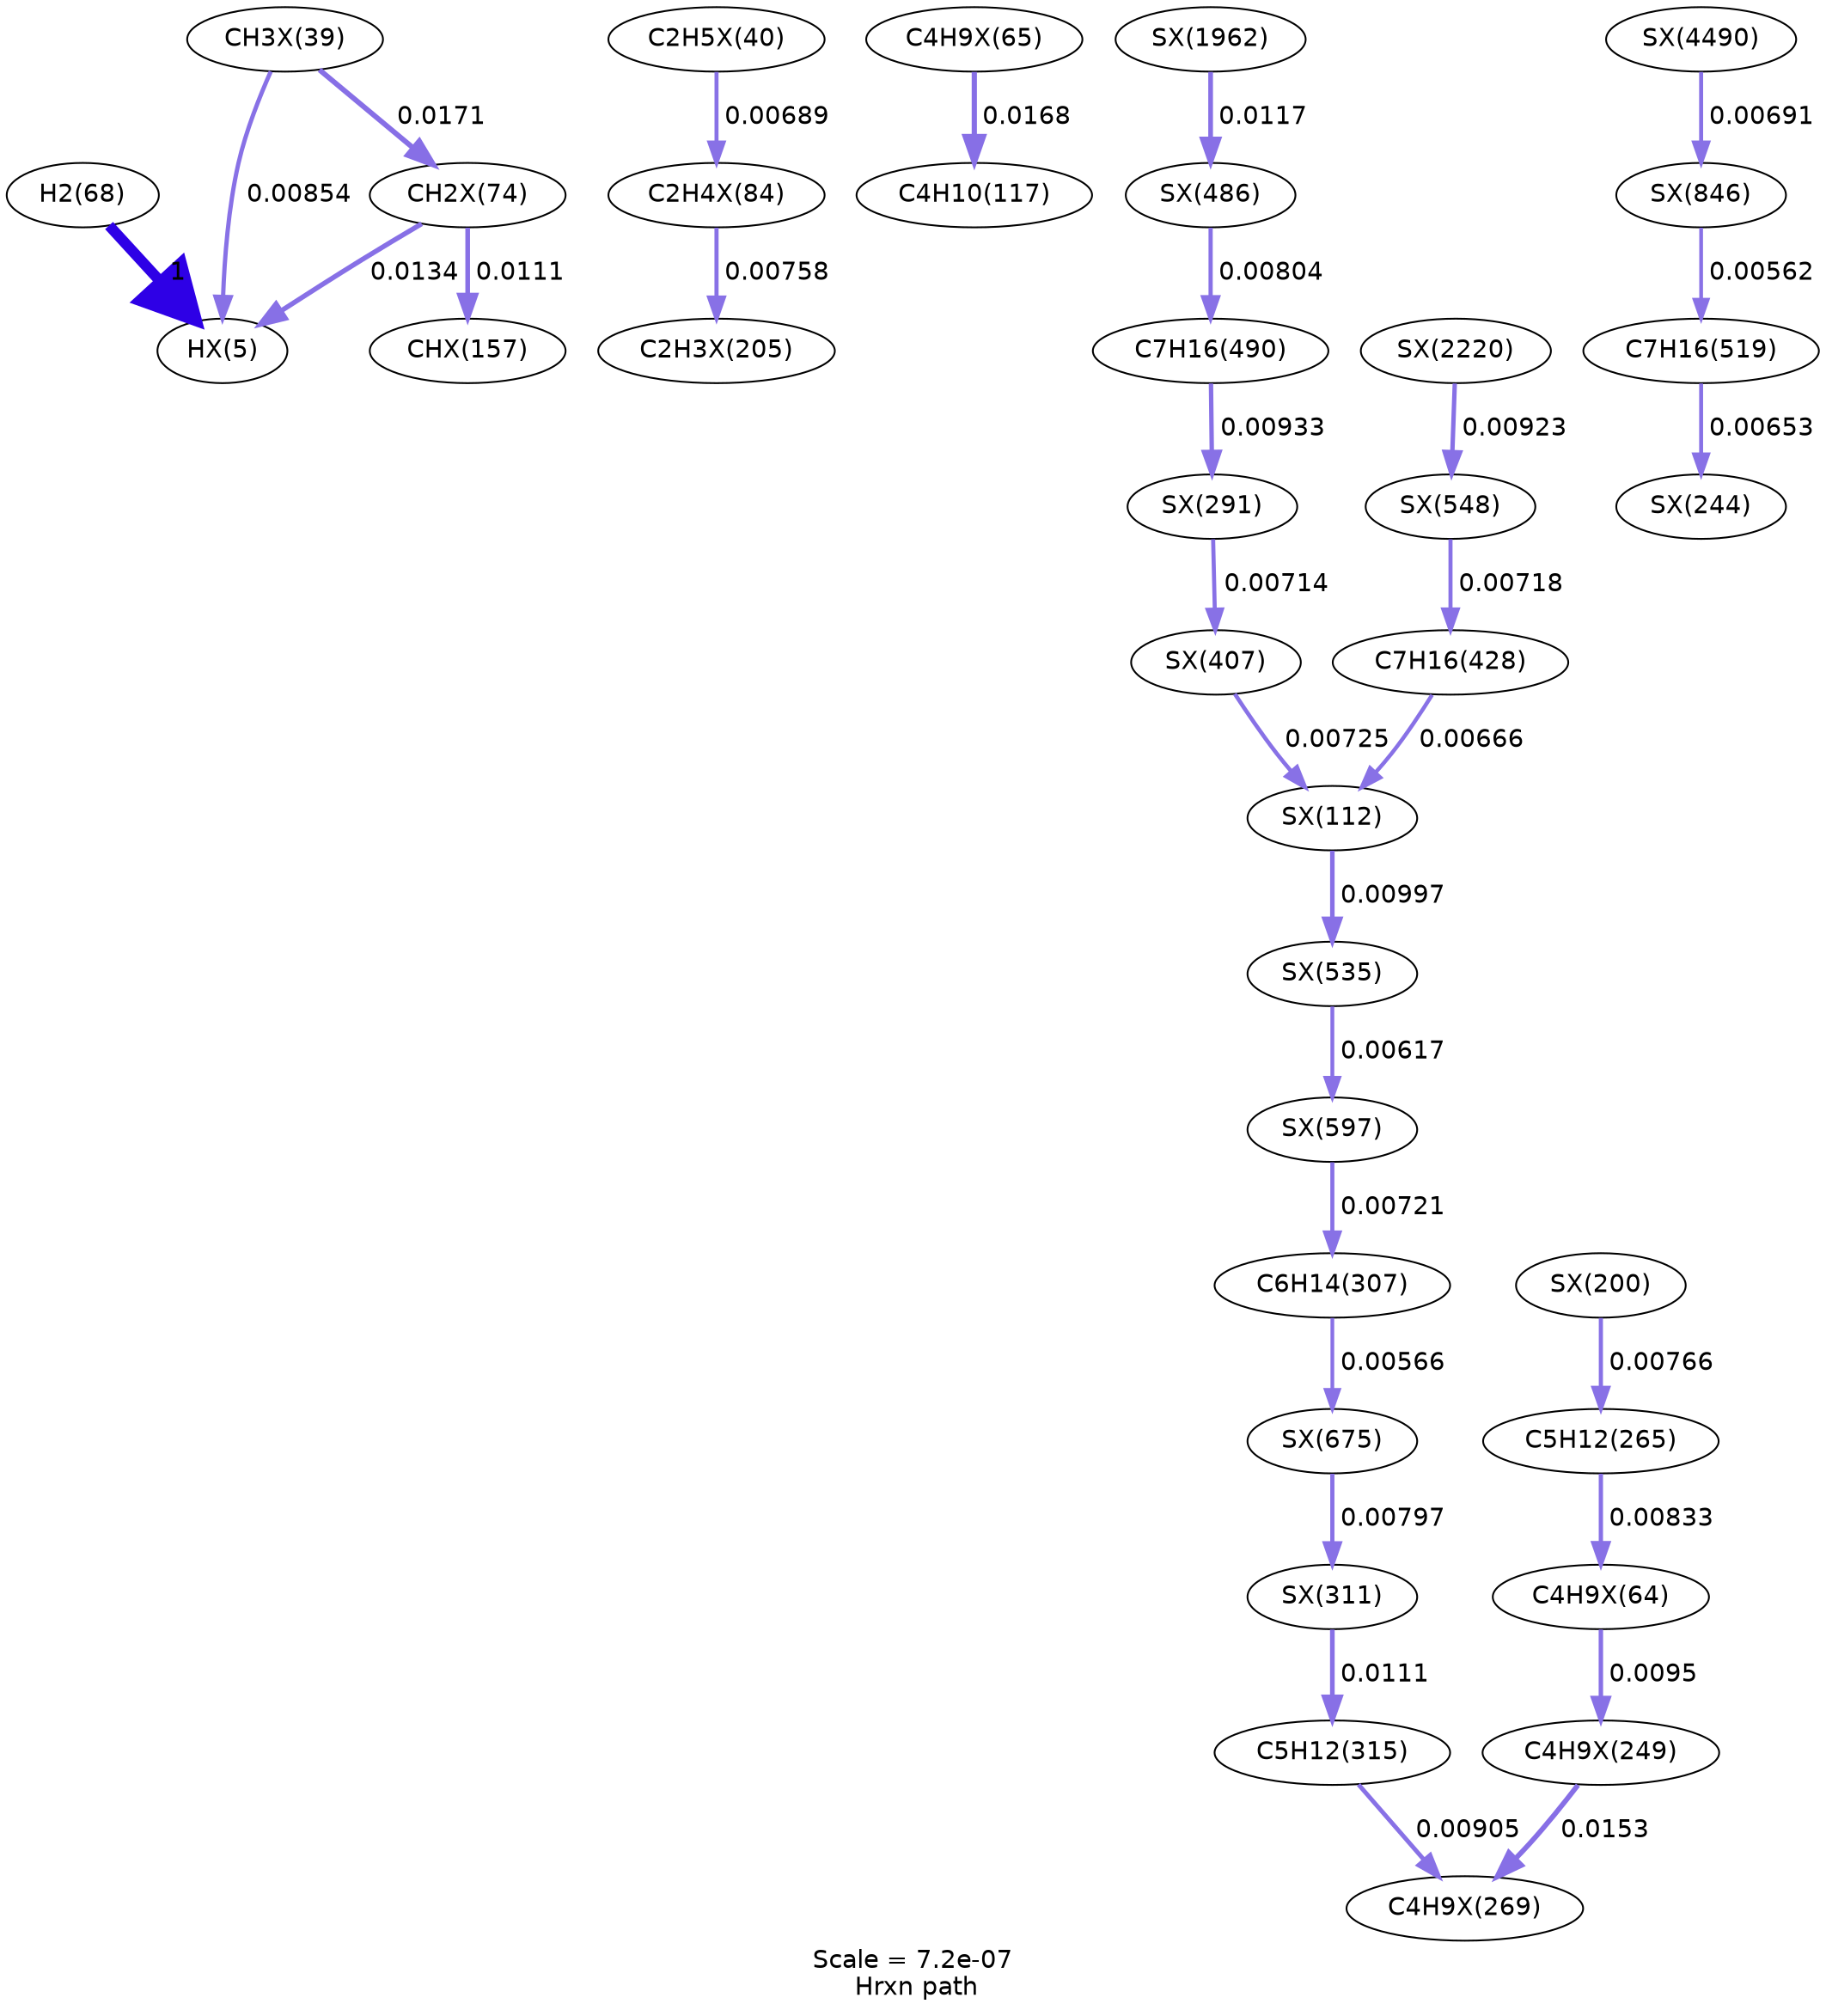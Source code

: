 digraph reaction_paths {
center=1;
s8 -> s25[fontname="Helvetica", style="setlinewidth(6)", arrowsize=3, color="0.7, 1.5, 0.9"
, label=" 1"];
s38 -> s25[fontname="Helvetica", style="setlinewidth(2.75)", arrowsize=1.37, color="0.7, 0.513, 0.9"
, label=" 0.0134"];
s28 -> s25[fontname="Helvetica", style="setlinewidth(2.4)", arrowsize=1.2, color="0.7, 0.509, 0.9"
, label=" 0.00854"];
s29 -> s39[fontname="Helvetica", style="setlinewidth(2.24)", arrowsize=1.12, color="0.7, 0.507, 0.9"
, label=" 0.00689"];
s38 -> s45[fontname="Helvetica", style="setlinewidth(2.6)", arrowsize=1.3, color="0.7, 0.511, 0.9"
, label=" 0.0111"];
s28 -> s38[fontname="Helvetica", style="setlinewidth(2.93)", arrowsize=1.46, color="0.7, 0.517, 0.9"
, label=" 0.0171"];
s39 -> s49[fontname="Helvetica", style="setlinewidth(2.31)", arrowsize=1.16, color="0.7, 0.508, 0.9"
, label=" 0.00758"];
s36 -> s9[fontname="Helvetica", style="setlinewidth(2.91)", arrowsize=1.46, color="0.7, 0.517, 0.9"
, label=" 0.0168"];
s35 -> s57[fontname="Helvetica", style="setlinewidth(2.48)", arrowsize=1.24, color="0.7, 0.509, 0.9"
, label=" 0.0095"];
s13 -> s35[fontname="Helvetica", style="setlinewidth(2.39)", arrowsize=1.19, color="0.7, 0.508, 0.9"
, label=" 0.00833"];
s57 -> s62[fontname="Helvetica", style="setlinewidth(2.85)", arrowsize=1.42, color="0.7, 0.515, 0.9"
, label=" 0.0153"];
s16 -> s62[fontname="Helvetica", style="setlinewidth(2.45)", arrowsize=1.22, color="0.7, 0.509, 0.9"
, label=" 0.00905"];
s68 -> s86[fontname="Helvetica", style="setlinewidth(2.27)", arrowsize=1.13, color="0.7, 0.507, 0.9"
, label=" 0.00714"];
s86 -> s44[fontname="Helvetica", style="setlinewidth(2.28)", arrowsize=1.14, color="0.7, 0.507, 0.9"
, label=" 0.00725"];
s21 -> s68[fontname="Helvetica", style="setlinewidth(2.47)", arrowsize=1.24, color="0.7, 0.509, 0.9"
, label=" 0.00933"];
s44 -> s101[fontname="Helvetica", style="setlinewidth(2.52)", arrowsize=1.26, color="0.7, 0.51, 0.9"
, label=" 0.00997"];
s20 -> s44[fontname="Helvetica", style="setlinewidth(2.22)", arrowsize=1.11, color="0.7, 0.507, 0.9"
, label=" 0.00666"];
s101 -> s108[fontname="Helvetica", style="setlinewidth(2.16)", arrowsize=1.08, color="0.7, 0.506, 0.9"
, label=" 0.00617"];
s108 -> s15[fontname="Helvetica", style="setlinewidth(2.28)", arrowsize=1.14, color="0.7, 0.507, 0.9"
, label=" 0.00721"];
s22 -> s56[fontname="Helvetica", style="setlinewidth(2.2)", arrowsize=1.1, color="0.7, 0.507, 0.9"
, label=" 0.00653"];
s15 -> s116[fontname="Helvetica", style="setlinewidth(2.09)", arrowsize=1.05, color="0.7, 0.506, 0.9"
, label=" 0.00566"];
s116 -> s73[fontname="Helvetica", style="setlinewidth(2.35)", arrowsize=1.18, color="0.7, 0.508, 0.9"
, label=" 0.00797"];
s47 -> s13[fontname="Helvetica", style="setlinewidth(2.32)", arrowsize=1.16, color="0.7, 0.508, 0.9"
, label=" 0.00766"];
s73 -> s16[fontname="Helvetica", style="setlinewidth(2.6)", arrowsize=1.3, color="0.7, 0.511, 0.9"
, label=" 0.0111"];
s194 -> s103[fontname="Helvetica", style="setlinewidth(2.46)", arrowsize=1.23, color="0.7, 0.509, 0.9"
, label=" 0.00923"];
s103 -> s20[fontname="Helvetica", style="setlinewidth(2.27)", arrowsize=1.14, color="0.7, 0.507, 0.9"
, label=" 0.00718"];
s184 -> s96[fontname="Helvetica", style="setlinewidth(2.64)", arrowsize=1.32, color="0.7, 0.512, 0.9"
, label=" 0.0117"];
s96 -> s21[fontname="Helvetica", style="setlinewidth(2.36)", arrowsize=1.18, color="0.7, 0.508, 0.9"
, label=" 0.00804"];
s234 -> s134[fontname="Helvetica", style="setlinewidth(2.24)", arrowsize=1.12, color="0.7, 0.507, 0.9"
, label=" 0.00691"];
s134 -> s22[fontname="Helvetica", style="setlinewidth(2.09)", arrowsize=1.04, color="0.7, 0.506, 0.9"
, label=" 0.00562"];
s8 [ fontname="Helvetica", label="H2(68)"];
s9 [ fontname="Helvetica", label="C4H10(117)"];
s13 [ fontname="Helvetica", label="C5H12(265)"];
s15 [ fontname="Helvetica", label="C6H14(307)"];
s16 [ fontname="Helvetica", label="C5H12(315)"];
s20 [ fontname="Helvetica", label="C7H16(428)"];
s21 [ fontname="Helvetica", label="C7H16(490)"];
s22 [ fontname="Helvetica", label="C7H16(519)"];
s25 [ fontname="Helvetica", label="HX(5)"];
s28 [ fontname="Helvetica", label="CH3X(39)"];
s29 [ fontname="Helvetica", label="C2H5X(40)"];
s35 [ fontname="Helvetica", label="C4H9X(64)"];
s36 [ fontname="Helvetica", label="C4H9X(65)"];
s38 [ fontname="Helvetica", label="CH2X(74)"];
s39 [ fontname="Helvetica", label="C2H4X(84)"];
s44 [ fontname="Helvetica", label="SX(112)"];
s45 [ fontname="Helvetica", label="CHX(157)"];
s47 [ fontname="Helvetica", label="SX(200)"];
s49 [ fontname="Helvetica", label="C2H3X(205)"];
s56 [ fontname="Helvetica", label="SX(244)"];
s57 [ fontname="Helvetica", label="C4H9X(249)"];
s62 [ fontname="Helvetica", label="C4H9X(269)"];
s68 [ fontname="Helvetica", label="SX(291)"];
s73 [ fontname="Helvetica", label="SX(311)"];
s86 [ fontname="Helvetica", label="SX(407)"];
s96 [ fontname="Helvetica", label="SX(486)"];
s101 [ fontname="Helvetica", label="SX(535)"];
s103 [ fontname="Helvetica", label="SX(548)"];
s108 [ fontname="Helvetica", label="SX(597)"];
s116 [ fontname="Helvetica", label="SX(675)"];
s134 [ fontname="Helvetica", label="SX(846)"];
s184 [ fontname="Helvetica", label="SX(1962)"];
s194 [ fontname="Helvetica", label="SX(2220)"];
s234 [ fontname="Helvetica", label="SX(4490)"];
 label = "Scale = 7.2e-07\l Hrxn path";
 fontname = "Helvetica";
}
